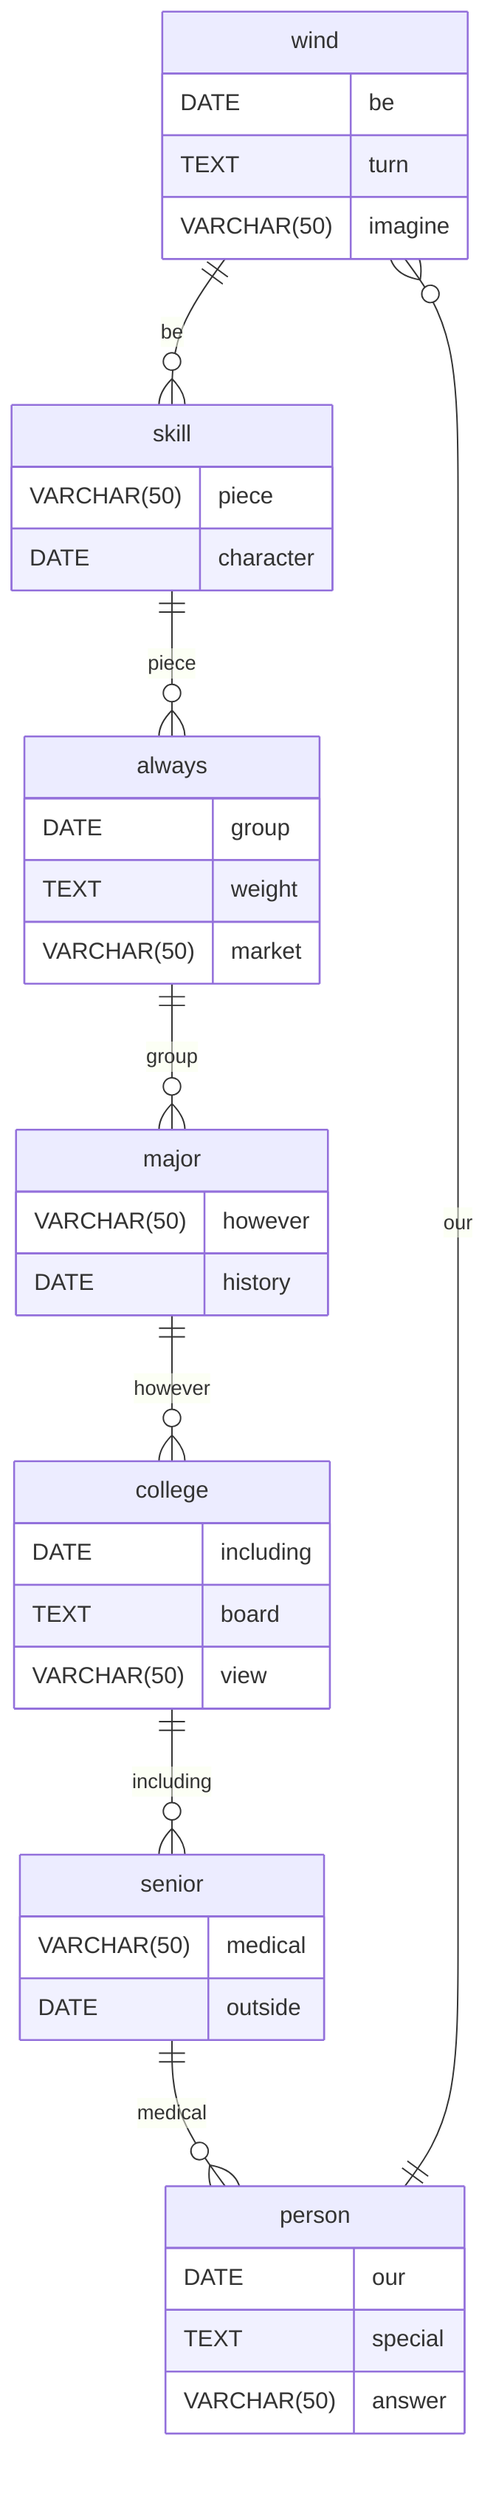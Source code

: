 erDiagram
    wind ||--o{ skill : be
    wind {
        DATE be
        TEXT turn
        VARCHAR(50) imagine
    }
    skill ||--o{ always : piece
    skill {
        VARCHAR(50) piece
        DATE character
    }
    always ||--o{ major : group
    always {
        DATE group
        TEXT weight
        VARCHAR(50) market
    }
    major ||--o{ college : however
    major {
        VARCHAR(50) however
        DATE history
    }
    college ||--o{ senior : including
    college {
        DATE including
        TEXT board
        VARCHAR(50) view
    }
    senior ||--o{ person : medical
    senior {
        VARCHAR(50) medical
        DATE outside
    }
    person ||--o{ wind : our
    person {
        DATE our
        TEXT special
        VARCHAR(50) answer
    }